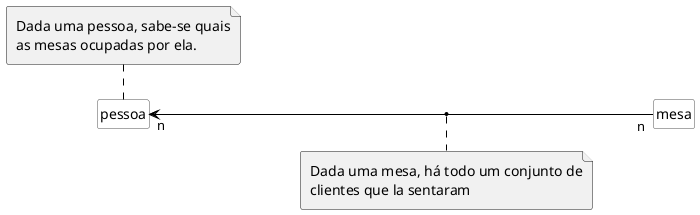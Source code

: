 @startuml mod07ima10
hide circle
hide methods
hide empty members

skinparam class {
    BackgroundColor White
    ArrowColor Black
    BorderColor #505050
}
allow_mixing
file "Dada uma mesa, há todo um conjunto de\nclientes que la sentaram" as da
class "pessoa" as pe
class "mesa" as me
file "Dada uma pessoa, sabe-se quais\nas mesas ocupadas por ela." as da2
left to right direction
pe "n"<--"n" me
(pe,me) .down. da
da2 .right. pe
@enduml